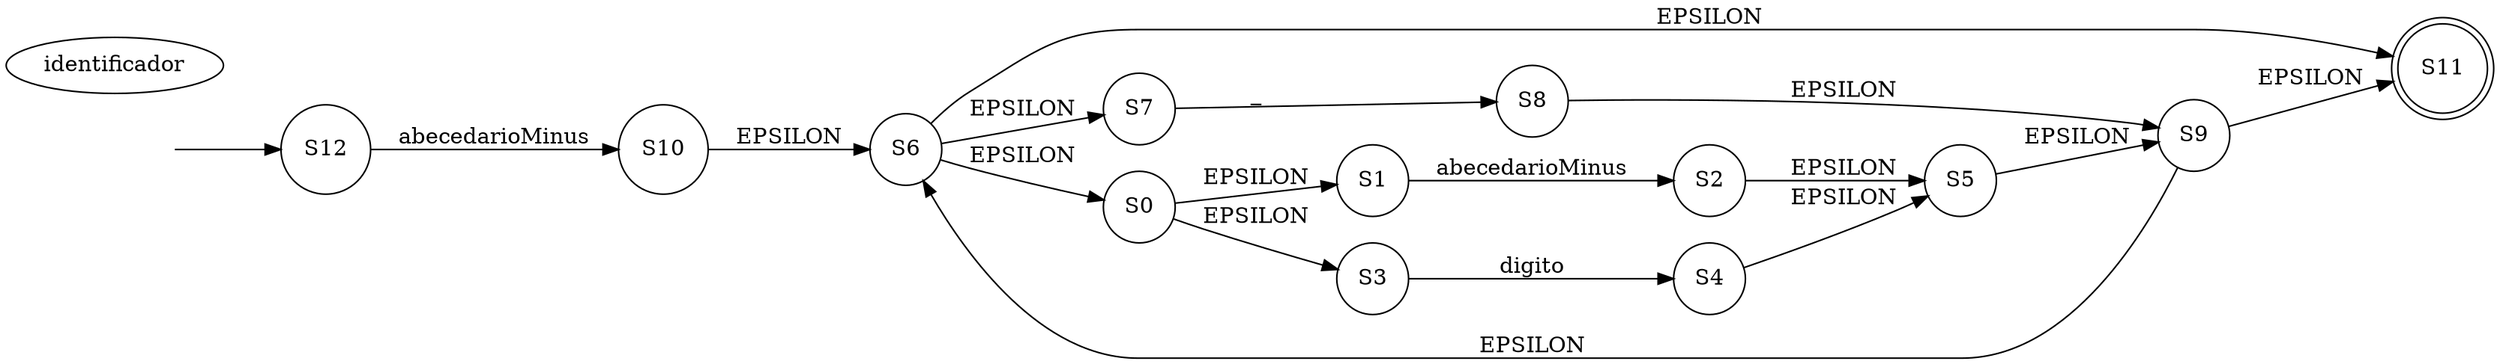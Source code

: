 digraph AFND{
rankdir=LR;
nFlecha[label="flecha" color="white" fontcolor="white"]
nIdentificador [label="identificador"];
n10 [label="S10" shape=circle]
n11 [label="S11" shape=doublecircle]
n6 [label="S6" shape=circle]
n7 [label="S7" shape=circle]
n8 [label="S8" shape=circle]
n9 [label="S9" shape=circle]
n0 [label="S0" shape=circle]
n1 [label="S1" shape=circle]
n2 [label="S2" shape=circle]
n3 [label="S3" shape=circle]
n4 [label="S4" shape=circle]
n5 [label="S5" shape=circle]
n12 [label="S12" shape=circle]
n10->n6[label="EPSILON"];
n6->n7[label="EPSILON"];
n6->n0[label="EPSILON"];
n6->n11[label="EPSILON"];
n7->n8[label="_"];
n8->n9[label="EPSILON"];
n9->n11[label="EPSILON"];
n9->n6[label="EPSILON"];
n0->n1[label="EPSILON"];
n0->n3[label="EPSILON"];
n1->n2[label="abecedarioMinus"];
n2->n5[label="EPSILON"];
n3->n4[label="digito"];
n4->n5[label="EPSILON"];
n5->n9[label="EPSILON"];
nFlecha->n12
n12->n10[label="abecedarioMinus"];

}